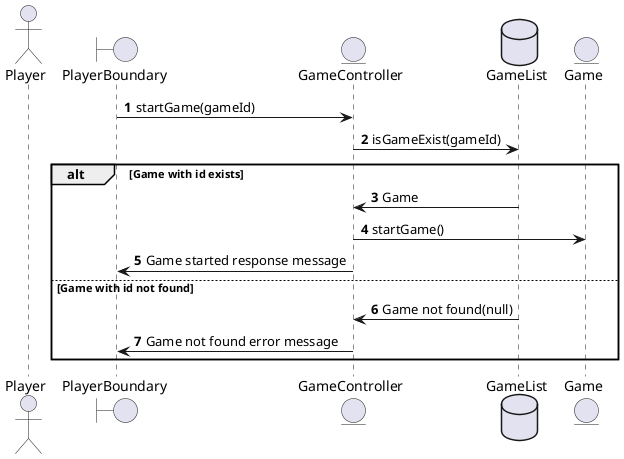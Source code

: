 @startuml

autonumber
actor Player
boundary PlayerBoundary
entity GameController

PlayerBoundary -> GameController: startGame(gameId)
database GameList
GameController -> GameList: isGameExist(gameId)
entity Game

alt Game with id exists
    GameList -> GameController: Game
    GameController -> Game: startGame()
    GameController -> PlayerBoundary: Game started response message

else Game with id not found
    GameList -> GameController: Game not found(null)
    GameController -> PlayerBoundary: Game not found error message
end

@enduml